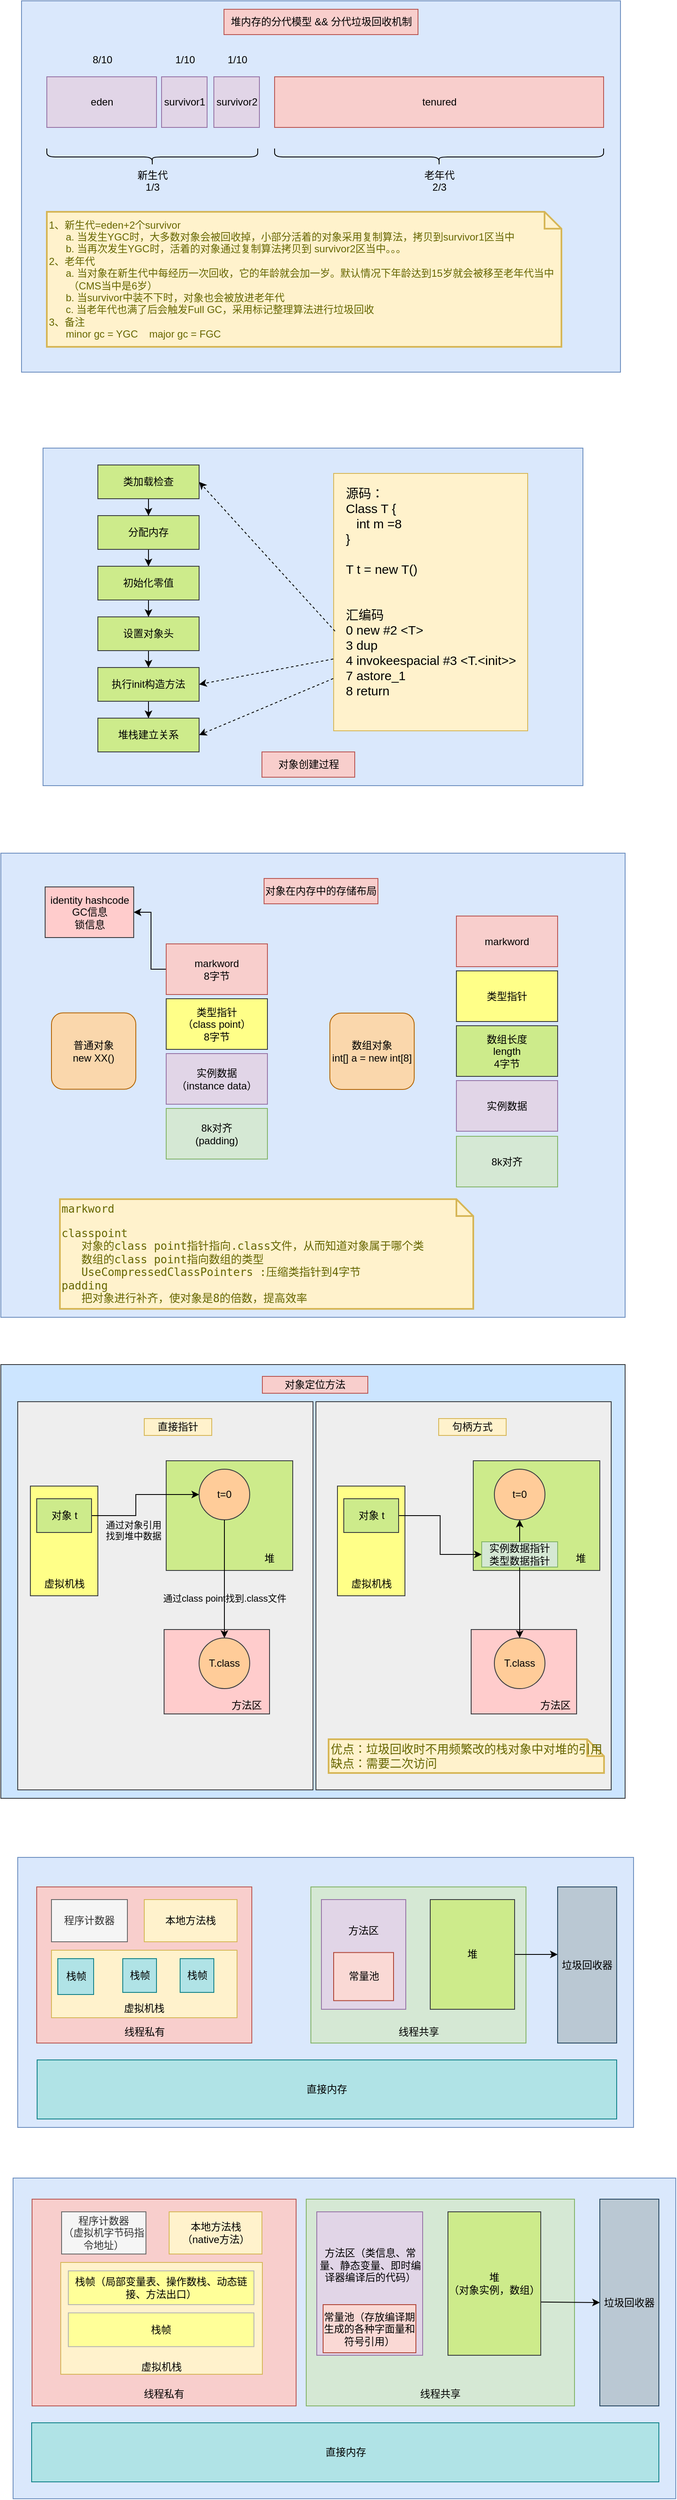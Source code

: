 <mxfile version="13.0.3" type="device" pages="2"><diagram id="29uRCncHKs0qMGqp2lYP" name="第 1 页"><mxGraphModel dx="868" dy="510" grid="1" gridSize="10" guides="1" tooltips="1" connect="1" arrows="1" fold="1" page="1" pageScale="1" pageWidth="1100" pageHeight="850" math="0" shadow="0"><root><mxCell id="0"/><mxCell id="1" parent="0"/><mxCell id="b_SqrI1mN3HMJMfgUPuw-7" value="" style="rounded=0;whiteSpace=wrap;html=1;fillColor=#dae8fc;strokeColor=#6c8ebf;" vertex="1" parent="1"><mxGeometry x="70" y="2330" width="730" height="320" as="geometry"/></mxCell><mxCell id="b_SqrI1mN3HMJMfgUPuw-10" value="&lt;br&gt;&lt;br&gt;&lt;br&gt;&lt;br&gt;&lt;br&gt;&lt;br&gt;&lt;br&gt;&lt;br&gt;&lt;br&gt;&lt;br&gt;&lt;br&gt;线程私有" style="rounded=0;whiteSpace=wrap;html=1;align=center;fillColor=#f8cecc;strokeColor=#b85450;" vertex="1" parent="1"><mxGeometry x="92.5" y="2365" width="255" height="185" as="geometry"/></mxCell><mxCell id="zV3G8RtHckaqxx18IG8k-66" value="" style="rounded=0;whiteSpace=wrap;html=1;fillColor=#cce5ff;strokeColor=#36393d;" parent="1" vertex="1"><mxGeometry x="50" y="1746" width="740" height="514" as="geometry"/></mxCell><mxCell id="zV3G8RtHckaqxx18IG8k-104" value="" style="rounded=0;whiteSpace=wrap;html=1;labelBackgroundColor=none;fillColor=#eeeeee;strokeColor=#36393d;" parent="1" vertex="1"><mxGeometry x="423.5" y="1790" width="350" height="460" as="geometry"/></mxCell><mxCell id="zV3G8RtHckaqxx18IG8k-103" value="" style="rounded=0;whiteSpace=wrap;html=1;labelBackgroundColor=none;fillColor=#eeeeee;strokeColor=#36393d;" parent="1" vertex="1"><mxGeometry x="70" y="1790" width="350" height="460" as="geometry"/></mxCell><mxCell id="zV3G8RtHckaqxx18IG8k-23" value="" style="rounded=0;whiteSpace=wrap;html=1;fillColor=#dae8fc;strokeColor=#6c8ebf;" parent="1" vertex="1"><mxGeometry x="74.5" y="130" width="710" height="440" as="geometry"/></mxCell><mxCell id="zV3G8RtHckaqxx18IG8k-2" value="eden" style="rounded=0;whiteSpace=wrap;html=1;fillColor=#e1d5e7;strokeColor=#9673a6;" parent="1" vertex="1"><mxGeometry x="104.5" y="220" width="130" height="60" as="geometry"/></mxCell><mxCell id="zV3G8RtHckaqxx18IG8k-3" value="survivor1" style="rounded=0;whiteSpace=wrap;html=1;fillColor=#e1d5e7;strokeColor=#9673a6;imageWidth=24;" parent="1" vertex="1"><mxGeometry x="240.5" y="220" width="54" height="60" as="geometry"/></mxCell><mxCell id="zV3G8RtHckaqxx18IG8k-5" value="survivor2" style="rounded=0;whiteSpace=wrap;html=1;fillColor=#e1d5e7;strokeColor=#9673a6;" parent="1" vertex="1"><mxGeometry x="302.5" y="220" width="54" height="60" as="geometry"/></mxCell><mxCell id="zV3G8RtHckaqxx18IG8k-7" value="tenured" style="rounded=0;whiteSpace=wrap;html=1;fillColor=#f8cecc;strokeColor=#b85450;" parent="1" vertex="1"><mxGeometry x="374.5" y="220" width="390" height="60" as="geometry"/></mxCell><mxCell id="zV3G8RtHckaqxx18IG8k-8" value="&lt;br&gt;&lt;br&gt;&lt;br&gt;&lt;br&gt;新生代&lt;br&gt;1/3" style="shape=curlyBracket;whiteSpace=wrap;html=1;rounded=1;direction=north;" parent="1" vertex="1"><mxGeometry x="104.5" y="305" width="250" height="20" as="geometry"/></mxCell><mxCell id="zV3G8RtHckaqxx18IG8k-9" value="&lt;br&gt;&lt;br&gt;&lt;br&gt;&lt;br&gt;老年代&lt;br&gt;2/3" style="shape=curlyBracket;whiteSpace=wrap;html=1;rounded=1;direction=north;" parent="1" vertex="1"><mxGeometry x="374.5" y="305" width="390" height="20" as="geometry"/></mxCell><mxCell id="zV3G8RtHckaqxx18IG8k-10" value="8/10" style="text;html=1;resizable=0;autosize=1;align=center;verticalAlign=middle;points=[];fillColor=none;strokeColor=none;rounded=0;" parent="1" vertex="1"><mxGeometry x="149.5" y="190" width="40" height="20" as="geometry"/></mxCell><mxCell id="zV3G8RtHckaqxx18IG8k-11" value="1/10" style="text;html=1;resizable=0;autosize=1;align=center;verticalAlign=middle;points=[];fillColor=none;strokeColor=none;rounded=0;" parent="1" vertex="1"><mxGeometry x="309.5" y="190" width="40" height="20" as="geometry"/></mxCell><mxCell id="zV3G8RtHckaqxx18IG8k-12" value="1/10" style="text;html=1;resizable=0;autosize=1;align=center;verticalAlign=middle;points=[];fillColor=none;strokeColor=none;rounded=0;" parent="1" vertex="1"><mxGeometry x="247.5" y="190" width="40" height="20" as="geometry"/></mxCell><mxCell id="zV3G8RtHckaqxx18IG8k-21" value="&lt;div style=&quot;text-align: left&quot;&gt;&lt;br&gt;&lt;/div&gt;" style="text;html=1;resizable=0;autosize=1;align=center;verticalAlign=middle;points=[];fillColor=none;strokeColor=none;rounded=0;" parent="1" vertex="1"><mxGeometry x="399.5" y="410" width="20" height="20" as="geometry"/></mxCell><mxCell id="zV3G8RtHckaqxx18IG8k-24" value="&lt;div style=&quot;font-size: 12px&quot;&gt;1、新生代=eden+2个survivor&lt;/div&gt;&lt;div style=&quot;font-size: 12px&quot;&gt;&amp;nbsp; &amp;nbsp; &amp;nbsp; a. 当发生YGC时，大多数对象会被回收掉，小部分活着的对象采用复制算法，拷贝到survivor1区当中&lt;/div&gt;&lt;div style=&quot;font-size: 12px&quot;&gt;&amp;nbsp; &amp;nbsp; &amp;nbsp; b. 当再次发生YGC时，活着的对象通过复制算法拷贝到 survivor2区当中。。。&lt;/div&gt;&lt;div style=&quot;font-size: 12px&quot;&gt;2、老年代&lt;/div&gt;&lt;div style=&quot;font-size: 12px&quot;&gt;&amp;nbsp; &amp;nbsp; &amp;nbsp; a. 当对象在新生代中每经历一次回收，它的年龄就会加一岁。默认情况下年龄达到15岁就会被移至老年代当中&amp;nbsp; &amp;nbsp; &amp;nbsp; &amp;nbsp; &amp;nbsp;（CMS当中是6岁）&lt;/div&gt;&lt;div style=&quot;font-size: 12px&quot;&gt;&amp;nbsp; &amp;nbsp; &amp;nbsp; b. 当survivor中装不下时，对象也会被放进老年代&lt;/div&gt;&lt;div style=&quot;font-size: 12px&quot;&gt;&amp;nbsp; &amp;nbsp; &amp;nbsp; c. 当老年代也满了后会触发Full GC，采用标记整理算法进行垃圾回收&lt;/div&gt;&lt;div style=&quot;font-size: 12px&quot;&gt;3、备注&lt;/div&gt;&lt;div style=&quot;font-size: 12px&quot;&gt;&amp;nbsp; &amp;nbsp; &amp;nbsp; minor gc = YGC&amp;nbsp; &amp;nbsp; major gc = FGC&lt;/div&gt;" style="shape=note;strokeWidth=2;fontSize=14;size=20;whiteSpace=wrap;html=1;fillColor=#fff2cc;strokeColor=#d6b656;fontColor=#666600;align=left;" parent="1" vertex="1"><mxGeometry x="104.5" y="380" width="610" height="160" as="geometry"/></mxCell><mxCell id="zV3G8RtHckaqxx18IG8k-27" value="堆内存的分代模型 &amp;amp;&amp;amp; 分代垃圾回收机制" style="text;html=1;strokeColor=#b85450;fillColor=#f8cecc;align=center;verticalAlign=middle;whiteSpace=wrap;overflow=hidden;" parent="1" vertex="1"><mxGeometry x="314.5" y="140" width="230" height="30" as="geometry"/></mxCell><mxCell id="zV3G8RtHckaqxx18IG8k-28" value="" style="rounded=0;whiteSpace=wrap;html=1;fillColor=#dae8fc;strokeColor=#6c8ebf;" parent="1" vertex="1"><mxGeometry x="100" y="660" width="640" height="400" as="geometry"/></mxCell><mxCell id="zV3G8RtHckaqxx18IG8k-30" value="对象创建过程" style="text;html=1;strokeColor=#b85450;fillColor=#f8cecc;align=center;verticalAlign=middle;whiteSpace=wrap;overflow=hidden;" parent="1" vertex="1"><mxGeometry x="359.5" y="1020" width="110" height="30" as="geometry"/></mxCell><mxCell id="zV3G8RtHckaqxx18IG8k-34" value="" style="edgeStyle=orthogonalEdgeStyle;rounded=0;orthogonalLoop=1;jettySize=auto;html=1;" parent="1" source="zV3G8RtHckaqxx18IG8k-31" target="zV3G8RtHckaqxx18IG8k-33" edge="1"><mxGeometry relative="1" as="geometry"/></mxCell><mxCell id="zV3G8RtHckaqxx18IG8k-31" value="分配内存" style="rounded=0;whiteSpace=wrap;html=1;align=center;fillColor=#cdeb8b;strokeColor=#36393d;" parent="1" vertex="1"><mxGeometry x="165" y="740" width="120" height="40" as="geometry"/></mxCell><mxCell id="zV3G8RtHckaqxx18IG8k-36" value="" style="edgeStyle=orthogonalEdgeStyle;rounded=0;orthogonalLoop=1;jettySize=auto;html=1;" parent="1" source="zV3G8RtHckaqxx18IG8k-33" target="zV3G8RtHckaqxx18IG8k-35" edge="1"><mxGeometry relative="1" as="geometry"/></mxCell><mxCell id="zV3G8RtHckaqxx18IG8k-33" value="初始化零值" style="rounded=0;whiteSpace=wrap;html=1;fillColor=#cdeb8b;strokeColor=#36393d;" parent="1" vertex="1"><mxGeometry x="165" y="800" width="120" height="40" as="geometry"/></mxCell><mxCell id="b_SqrI1mN3HMJMfgUPuw-48" value="" style="edgeStyle=orthogonalEdgeStyle;rounded=0;orthogonalLoop=1;jettySize=auto;html=1;" edge="1" parent="1" source="zV3G8RtHckaqxx18IG8k-35" target="b_SqrI1mN3HMJMfgUPuw-47"><mxGeometry relative="1" as="geometry"/></mxCell><mxCell id="zV3G8RtHckaqxx18IG8k-35" value="设置对象头" style="rounded=0;whiteSpace=wrap;html=1;fillColor=#cdeb8b;strokeColor=#36393d;" parent="1" vertex="1"><mxGeometry x="165" y="860" width="120" height="40" as="geometry"/></mxCell><mxCell id="b_SqrI1mN3HMJMfgUPuw-55" value="" style="edgeStyle=orthogonalEdgeStyle;rounded=0;orthogonalLoop=1;jettySize=auto;html=1;" edge="1" parent="1" source="b_SqrI1mN3HMJMfgUPuw-47" target="b_SqrI1mN3HMJMfgUPuw-54"><mxGeometry relative="1" as="geometry"/></mxCell><mxCell id="b_SqrI1mN3HMJMfgUPuw-47" value="执行init构造方法" style="rounded=0;whiteSpace=wrap;html=1;fillColor=#cdeb8b;strokeColor=#36393d;" vertex="1" parent="1"><mxGeometry x="165" y="920" width="120" height="40" as="geometry"/></mxCell><mxCell id="b_SqrI1mN3HMJMfgUPuw-54" value="堆栈建立关系" style="rounded=0;whiteSpace=wrap;html=1;fillColor=#cdeb8b;strokeColor=#36393d;" vertex="1" parent="1"><mxGeometry x="165" y="980" width="120" height="40" as="geometry"/></mxCell><mxCell id="zV3G8RtHckaqxx18IG8k-37" value="" style="rounded=0;whiteSpace=wrap;html=1;fillColor=#fff2cc;strokeColor=#d6b656;" parent="1" vertex="1"><mxGeometry x="444.5" y="690" width="230" height="305" as="geometry"/></mxCell><mxCell id="zV3G8RtHckaqxx18IG8k-38" value="&lt;font style=&quot;font-size: 15px&quot;&gt;源码：&lt;br&gt;Class T {&lt;br&gt;&amp;nbsp; &amp;nbsp;int m =8&lt;br&gt;}&lt;br&gt;&lt;br&gt;T t = new T()&lt;br&gt;&lt;br&gt;&lt;br&gt;汇编码&lt;br&gt;0 new #2 &amp;lt;T&amp;gt;&lt;br&gt;3 dup&lt;br&gt;4 invokeespacial #3 &amp;lt;T.&amp;lt;init&amp;gt;&amp;gt;&lt;br&gt;7 astore_1&lt;br&gt;8 return&lt;/font&gt;" style="text;html=1;resizable=0;autosize=1;align=left;verticalAlign=middle;points=[];fillColor=none;strokeColor=none;rounded=0;" parent="1" vertex="1"><mxGeometry x="456.5" y="720" width="220" height="220" as="geometry"/></mxCell><mxCell id="zV3G8RtHckaqxx18IG8k-41" value="" style="endArrow=classic;html=1;entryX=1;entryY=0.5;entryDx=0;entryDy=0;dashed=1;exitX=0.007;exitY=0.613;exitDx=0;exitDy=0;exitPerimeter=0;" parent="1" target="b_SqrI1mN3HMJMfgUPuw-45" edge="1" source="zV3G8RtHckaqxx18IG8k-37"><mxGeometry width="50" height="50" relative="1" as="geometry"><mxPoint x="429" y="880" as="sourcePoint"/><mxPoint x="375" y="795" as="targetPoint"/></mxGeometry></mxCell><mxCell id="zV3G8RtHckaqxx18IG8k-42" value="" style="endArrow=classic;html=1;dashed=1;entryX=1;entryY=0.5;entryDx=0;entryDy=0;exitX=-0.002;exitY=0.721;exitDx=0;exitDy=0;exitPerimeter=0;" parent="1" source="zV3G8RtHckaqxx18IG8k-37" target="b_SqrI1mN3HMJMfgUPuw-47" edge="1"><mxGeometry width="50" height="50" relative="1" as="geometry"><mxPoint x="340" y="950" as="sourcePoint"/><mxPoint x="390" y="900" as="targetPoint"/></mxGeometry></mxCell><mxCell id="zV3G8RtHckaqxx18IG8k-44" value="" style="rounded=0;whiteSpace=wrap;html=1;fillColor=#dae8fc;strokeColor=#6c8ebf;" parent="1" vertex="1"><mxGeometry x="50" y="1140" width="740" height="550" as="geometry"/></mxCell><mxCell id="zV3G8RtHckaqxx18IG8k-45" value="对象在内存中的存储布局" style="text;html=1;strokeColor=#b85450;fillColor=#f8cecc;align=center;verticalAlign=middle;whiteSpace=wrap;overflow=hidden;" parent="1" vertex="1"><mxGeometry x="362" y="1170" width="135" height="30" as="geometry"/></mxCell><mxCell id="zV3G8RtHckaqxx18IG8k-65" style="edgeStyle=orthogonalEdgeStyle;rounded=0;orthogonalLoop=1;jettySize=auto;html=1;entryX=1;entryY=0.5;entryDx=0;entryDy=0;" parent="1" source="zV3G8RtHckaqxx18IG8k-46" target="zV3G8RtHckaqxx18IG8k-64" edge="1"><mxGeometry relative="1" as="geometry"><Array as="points"><mxPoint x="228" y="1278"/><mxPoint x="228" y="1210"/></Array></mxGeometry></mxCell><mxCell id="zV3G8RtHckaqxx18IG8k-46" value="markword&lt;br&gt;8字节" style="rounded=0;whiteSpace=wrap;html=1;fillColor=#f8cecc;strokeColor=#b85450;" parent="1" vertex="1"><mxGeometry x="246" y="1247.5" width="120" height="60" as="geometry"/></mxCell><mxCell id="zV3G8RtHckaqxx18IG8k-47" value="类型指针&lt;br&gt;（class point）&lt;br&gt;8字节" style="rounded=0;whiteSpace=wrap;html=1;fillColor=#ffff88;strokeColor=#36393d;" parent="1" vertex="1"><mxGeometry x="246" y="1312.5" width="120" height="60" as="geometry"/></mxCell><mxCell id="zV3G8RtHckaqxx18IG8k-48" value="实例数据&lt;br&gt;（instance data）" style="rounded=0;whiteSpace=wrap;html=1;fillColor=#e1d5e7;strokeColor=#9673a6;" parent="1" vertex="1"><mxGeometry x="246" y="1377.5" width="120" height="60" as="geometry"/></mxCell><mxCell id="zV3G8RtHckaqxx18IG8k-49" value="8k对齐&lt;br&gt;(padding)" style="rounded=0;whiteSpace=wrap;html=1;fillColor=#d5e8d4;strokeColor=#82b366;" parent="1" vertex="1"><mxGeometry x="246" y="1442.5" width="120" height="60" as="geometry"/></mxCell><mxCell id="zV3G8RtHckaqxx18IG8k-50" value="&lt;span&gt;markword&lt;/span&gt;" style="rounded=0;whiteSpace=wrap;html=1;fillColor=#f8cecc;strokeColor=#b85450;" parent="1" vertex="1"><mxGeometry x="590" y="1214.5" width="120" height="60" as="geometry"/></mxCell><mxCell id="zV3G8RtHckaqxx18IG8k-51" value="&lt;span&gt;类型指针&lt;/span&gt;" style="rounded=0;whiteSpace=wrap;html=1;fillColor=#ffff88;strokeColor=#36393d;" parent="1" vertex="1"><mxGeometry x="590" y="1279.5" width="120" height="60" as="geometry"/></mxCell><mxCell id="zV3G8RtHckaqxx18IG8k-52" value="数组长度&lt;br&gt;length&lt;br&gt;4字节" style="rounded=0;whiteSpace=wrap;html=1;fillColor=#cdeb8b;strokeColor=#36393d;" parent="1" vertex="1"><mxGeometry x="590" y="1344.5" width="120" height="60" as="geometry"/></mxCell><mxCell id="zV3G8RtHckaqxx18IG8k-53" value="&lt;span&gt;实例数据&lt;/span&gt;" style="rounded=0;whiteSpace=wrap;html=1;fillColor=#e1d5e7;strokeColor=#9673a6;" parent="1" vertex="1"><mxGeometry x="590" y="1409.5" width="120" height="60" as="geometry"/></mxCell><mxCell id="zV3G8RtHckaqxx18IG8k-54" value="&lt;span&gt;8k对齐&lt;/span&gt;" style="rounded=0;whiteSpace=wrap;html=1;fillColor=#d5e8d4;strokeColor=#82b366;" parent="1" vertex="1"><mxGeometry x="590" y="1475.5" width="120" height="60" as="geometry"/></mxCell><mxCell id="zV3G8RtHckaqxx18IG8k-56" value="数组对象&lt;br&gt;int[] a = new int[8]" style="rounded=1;whiteSpace=wrap;html=1;fillColor=#fad7ac;strokeColor=#b46504;" parent="1" vertex="1"><mxGeometry x="440" y="1329.5" width="100" height="90.5" as="geometry"/></mxCell><mxCell id="zV3G8RtHckaqxx18IG8k-57" value="普通对象&lt;br&gt;new XX()" style="rounded=1;whiteSpace=wrap;html=1;fillColor=#fad7ac;strokeColor=#b46504;" parent="1" vertex="1"><mxGeometry x="110" y="1329.25" width="100" height="90.5" as="geometry"/></mxCell><mxCell id="zV3G8RtHckaqxx18IG8k-63" value="&lt;pre style=&quot;font-size: 13px&quot;&gt;&lt;font style=&quot;font-size: 13px&quot;&gt;markword&lt;/font&gt;&lt;/pre&gt;&lt;pre style=&quot;font-size: 13px&quot;&gt;&lt;font style=&quot;font-size: 13px&quot;&gt;classpoint&lt;br&gt;&lt;/font&gt;&lt;span&gt;&amp;nbsp; &amp;nbsp;对象的&lt;/span&gt;&lt;span style=&quot;text-align: center&quot;&gt;class point指针指向.class文件，从而知道对象属于哪个类&lt;br&gt;&lt;/span&gt;&lt;font style=&quot;font-size: 13px&quot;&gt;&lt;font style=&quot;font-size: 13px&quot;&gt;&lt;span style=&quot;text-align: center&quot;&gt;&amp;nbsp; &amp;nbsp;数组的class point指向数组的类型&lt;br&gt;&lt;/span&gt;&lt;/font&gt;&lt;/font&gt;&lt;font style=&quot;font-size: 13px&quot;&gt;&lt;font style=&quot;font-size: 13px&quot;&gt;&amp;nbsp; &amp;nbsp;UseCompressedClassPointers :压缩类指针到4字节&lt;br&gt;&lt;/font&gt;&lt;/font&gt;&lt;font style=&quot;font-size: 13px&quot;&gt;&lt;font style=&quot;font-size: 13px&quot;&gt;padding&lt;br&gt;&lt;/font&gt;&lt;/font&gt;&lt;font style=&quot;font-size: 13px&quot;&gt;&lt;font style=&quot;font-size: 13px&quot;&gt;&amp;nbsp; &amp;nbsp;把对象进行补齐，使对象是8的倍数，提高效率&lt;/font&gt;&lt;/font&gt;&lt;/pre&gt;&lt;p&gt;&lt;/p&gt;" style="shape=note;strokeWidth=2;fontSize=14;size=20;whiteSpace=wrap;html=1;fillColor=#fff2cc;strokeColor=#d6b656;fontColor=#666600;align=left;" parent="1" vertex="1"><mxGeometry x="120" y="1550" width="490" height="130" as="geometry"/></mxCell><mxCell id="zV3G8RtHckaqxx18IG8k-64" value="identity hashcode&lt;br&gt;GC信息&lt;br&gt;锁信息" style="rounded=0;whiteSpace=wrap;html=1;fillColor=#ffcccc;strokeColor=#36393d;align=center;" parent="1" vertex="1"><mxGeometry x="102.5" y="1180" width="105" height="60" as="geometry"/></mxCell><mxCell id="zV3G8RtHckaqxx18IG8k-69" value="" style="rounded=0;whiteSpace=wrap;html=1;fillColor=#ffff88;strokeColor=#36393d;" parent="1" vertex="1"><mxGeometry x="85" y="1890" width="80" height="130" as="geometry"/></mxCell><mxCell id="zV3G8RtHckaqxx18IG8k-70" value="" style="rounded=0;whiteSpace=wrap;html=1;fillColor=#cdeb8b;strokeColor=#36393d;" parent="1" vertex="1"><mxGeometry x="246" y="1860" width="150" height="130" as="geometry"/></mxCell><mxCell id="zV3G8RtHckaqxx18IG8k-71" value="" style="rounded=0;whiteSpace=wrap;html=1;fillColor=#ffcccc;strokeColor=#36393d;" parent="1" vertex="1"><mxGeometry x="243.5" y="2060" width="125" height="100" as="geometry"/></mxCell><mxCell id="zV3G8RtHckaqxx18IG8k-78" style="edgeStyle=orthogonalEdgeStyle;rounded=0;orthogonalLoop=1;jettySize=auto;html=1;" parent="1" source="zV3G8RtHckaqxx18IG8k-72" target="zV3G8RtHckaqxx18IG8k-73" edge="1"><mxGeometry relative="1" as="geometry"><Array as="points"><mxPoint x="210" y="1925"/><mxPoint x="210" y="1900"/></Array></mxGeometry></mxCell><mxCell id="zV3G8RtHckaqxx18IG8k-81" value="通过对象引用&lt;br&gt;找到堆中数据" style="edgeLabel;html=1;align=center;verticalAlign=top;resizable=0;points=[];labelBackgroundColor=none;labelPosition=center;verticalLabelPosition=bottom;" parent="zV3G8RtHckaqxx18IG8k-78" vertex="1" connectable="0"><mxGeometry x="-0.351" y="2" relative="1" as="geometry"><mxPoint as="offset"/></mxGeometry></mxCell><mxCell id="zV3G8RtHckaqxx18IG8k-72" value="对象 t" style="rounded=0;whiteSpace=wrap;html=1;fillColor=#cdeb8b;strokeColor=#36393d;" parent="1" vertex="1"><mxGeometry x="92.5" y="1905" width="65" height="40" as="geometry"/></mxCell><mxCell id="zV3G8RtHckaqxx18IG8k-73" value="t=0" style="ellipse;whiteSpace=wrap;html=1;aspect=fixed;fillColor=#ffcc99;strokeColor=#36393d;" parent="1" vertex="1"><mxGeometry x="285" y="1870" width="60" height="60" as="geometry"/></mxCell><mxCell id="zV3G8RtHckaqxx18IG8k-74" value="T.class" style="ellipse;whiteSpace=wrap;html=1;aspect=fixed;fillColor=#ffcc99;strokeColor=#36393d;" parent="1" vertex="1"><mxGeometry x="285" y="2070" width="60" height="60" as="geometry"/></mxCell><mxCell id="zV3G8RtHckaqxx18IG8k-75" value="虚拟机栈" style="text;html=1;strokeColor=none;fillColor=none;align=center;verticalAlign=middle;whiteSpace=wrap;rounded=0;" parent="1" vertex="1"><mxGeometry x="97.5" y="1996" width="55" height="20" as="geometry"/></mxCell><mxCell id="zV3G8RtHckaqxx18IG8k-76" value="堆" style="text;html=1;strokeColor=none;fillColor=none;align=center;verticalAlign=middle;whiteSpace=wrap;rounded=0;" parent="1" vertex="1"><mxGeometry x="341" y="1966" width="55" height="20" as="geometry"/></mxCell><mxCell id="zV3G8RtHckaqxx18IG8k-77" value="方法区" style="text;html=1;strokeColor=none;fillColor=none;align=center;verticalAlign=middle;whiteSpace=wrap;rounded=0;" parent="1" vertex="1"><mxGeometry x="313.5" y="2140" width="55" height="20" as="geometry"/></mxCell><mxCell id="zV3G8RtHckaqxx18IG8k-79" value="" style="endArrow=classic;html=1;entryX=0.5;entryY=0;entryDx=0;entryDy=0;exitX=0.5;exitY=1;exitDx=0;exitDy=0;" parent="1" source="zV3G8RtHckaqxx18IG8k-73" target="zV3G8RtHckaqxx18IG8k-74" edge="1"><mxGeometry width="50" height="50" relative="1" as="geometry"><mxPoint x="290" y="2050" as="sourcePoint"/><mxPoint x="340" y="2000" as="targetPoint"/></mxGeometry></mxCell><mxCell id="zV3G8RtHckaqxx18IG8k-80" value="通过class point找到.class文件" style="edgeLabel;html=1;align=center;verticalAlign=middle;resizable=0;points=[];labelBackgroundColor=none;" parent="zV3G8RtHckaqxx18IG8k-79" vertex="1" connectable="0"><mxGeometry x="0.329" relative="1" as="geometry"><mxPoint as="offset"/></mxGeometry></mxCell><mxCell id="zV3G8RtHckaqxx18IG8k-82" value="" style="rounded=0;whiteSpace=wrap;html=1;fillColor=#ffff88;strokeColor=#36393d;" parent="1" vertex="1"><mxGeometry x="449" y="1890" width="80" height="130" as="geometry"/></mxCell><mxCell id="zV3G8RtHckaqxx18IG8k-83" value="" style="rounded=0;whiteSpace=wrap;html=1;fillColor=#cdeb8b;strokeColor=#36393d;" parent="1" vertex="1"><mxGeometry x="610" y="1860" width="150" height="130" as="geometry"/></mxCell><mxCell id="zV3G8RtHckaqxx18IG8k-84" value="" style="rounded=0;whiteSpace=wrap;html=1;fillColor=#ffcccc;strokeColor=#36393d;" parent="1" vertex="1"><mxGeometry x="607.5" y="2060" width="125" height="100" as="geometry"/></mxCell><mxCell id="zV3G8RtHckaqxx18IG8k-96" style="edgeStyle=orthogonalEdgeStyle;rounded=0;orthogonalLoop=1;jettySize=auto;html=1;entryX=0;entryY=0.5;entryDx=0;entryDy=0;" parent="1" source="zV3G8RtHckaqxx18IG8k-87" target="zV3G8RtHckaqxx18IG8k-95" edge="1"><mxGeometry relative="1" as="geometry"/></mxCell><mxCell id="zV3G8RtHckaqxx18IG8k-87" value="对象 t" style="rounded=0;whiteSpace=wrap;html=1;fillColor=#cdeb8b;strokeColor=#36393d;" parent="1" vertex="1"><mxGeometry x="456.5" y="1905" width="65" height="40" as="geometry"/></mxCell><mxCell id="zV3G8RtHckaqxx18IG8k-88" value="t=0" style="ellipse;whiteSpace=wrap;html=1;aspect=fixed;fillColor=#ffcc99;strokeColor=#36393d;" parent="1" vertex="1"><mxGeometry x="635" y="1870" width="60" height="60" as="geometry"/></mxCell><mxCell id="zV3G8RtHckaqxx18IG8k-89" value="T.class" style="ellipse;whiteSpace=wrap;html=1;aspect=fixed;fillColor=#ffcc99;strokeColor=#36393d;" parent="1" vertex="1"><mxGeometry x="635" y="2070" width="60" height="60" as="geometry"/></mxCell><mxCell id="zV3G8RtHckaqxx18IG8k-90" value="虚拟机栈" style="text;html=1;strokeColor=none;fillColor=none;align=center;verticalAlign=middle;whiteSpace=wrap;rounded=0;" parent="1" vertex="1"><mxGeometry x="461.5" y="1996" width="55" height="20" as="geometry"/></mxCell><mxCell id="zV3G8RtHckaqxx18IG8k-91" value="堆" style="text;html=1;strokeColor=none;fillColor=none;align=center;verticalAlign=middle;whiteSpace=wrap;rounded=0;" parent="1" vertex="1"><mxGeometry x="710" y="1966" width="55" height="20" as="geometry"/></mxCell><mxCell id="zV3G8RtHckaqxx18IG8k-92" value="方法区" style="text;html=1;strokeColor=none;fillColor=none;align=center;verticalAlign=middle;whiteSpace=wrap;rounded=0;" parent="1" vertex="1"><mxGeometry x="680" y="2140" width="55" height="20" as="geometry"/></mxCell><mxCell id="zV3G8RtHckaqxx18IG8k-97" style="edgeStyle=orthogonalEdgeStyle;rounded=0;orthogonalLoop=1;jettySize=auto;html=1;" parent="1" source="zV3G8RtHckaqxx18IG8k-95" target="zV3G8RtHckaqxx18IG8k-89" edge="1"><mxGeometry relative="1" as="geometry"/></mxCell><mxCell id="zV3G8RtHckaqxx18IG8k-95" value="实例数据指针&lt;br&gt;类型数据指针" style="rounded=0;whiteSpace=wrap;html=1;labelBackgroundColor=none;fillColor=#d5e8d4;strokeColor=#82b366;" parent="1" vertex="1"><mxGeometry x="620" y="1956" width="90" height="30" as="geometry"/></mxCell><mxCell id="zV3G8RtHckaqxx18IG8k-98" value="" style="endArrow=classic;html=1;entryX=0.5;entryY=1;entryDx=0;entryDy=0;exitX=0.5;exitY=0;exitDx=0;exitDy=0;rounded=0;" parent="1" source="zV3G8RtHckaqxx18IG8k-95" target="zV3G8RtHckaqxx18IG8k-88" edge="1"><mxGeometry width="50" height="50" relative="1" as="geometry"><mxPoint x="520" y="2090" as="sourcePoint"/><mxPoint x="570" y="2040" as="targetPoint"/><Array as="points"/></mxGeometry></mxCell><mxCell id="zV3G8RtHckaqxx18IG8k-99" value="对象定位方法" style="text;html=1;strokeColor=#b85450;fillColor=#f8cecc;align=center;verticalAlign=middle;whiteSpace=wrap;overflow=hidden;labelBackgroundColor=none;" parent="1" vertex="1"><mxGeometry x="360" y="1760" width="125" height="20" as="geometry"/></mxCell><mxCell id="zV3G8RtHckaqxx18IG8k-100" value="直接指针" style="text;html=1;strokeColor=#d6b656;fillColor=#fff2cc;align=center;verticalAlign=middle;whiteSpace=wrap;overflow=hidden;labelBackgroundColor=none;" parent="1" vertex="1"><mxGeometry x="220" y="1810" width="80" height="20" as="geometry"/></mxCell><mxCell id="zV3G8RtHckaqxx18IG8k-101" value="句柄方式" style="text;html=1;strokeColor=#d6b656;fillColor=#fff2cc;align=center;verticalAlign=middle;whiteSpace=wrap;overflow=hidden;labelBackgroundColor=none;" parent="1" vertex="1"><mxGeometry x="569" y="1810" width="80" height="20" as="geometry"/></mxCell><mxCell id="zV3G8RtHckaqxx18IG8k-102" value="&lt;pre&gt;优点：垃圾回收时不用频繁改的栈对象中对堆的引用&lt;br&gt;缺点：需要二次访问&lt;/pre&gt;" style="shape=note;strokeWidth=2;fontSize=14;size=20;whiteSpace=wrap;html=1;fillColor=#fff2cc;strokeColor=#d6b656;fontColor=#666600;labelBackgroundColor=none;align=left;" parent="1" vertex="1"><mxGeometry x="438.5" y="2190" width="326.5" height="40" as="geometry"/></mxCell><mxCell id="b_SqrI1mN3HMJMfgUPuw-8" value="程序计数器" style="text;whiteSpace=wrap;html=1;fillColor=#f5f5f5;strokeColor=#666666;align=center;verticalAlign=middle;fontColor=#333333;" vertex="1" parent="1"><mxGeometry x="110" y="2380" width="90" height="50" as="geometry"/></mxCell><mxCell id="b_SqrI1mN3HMJMfgUPuw-9" value="本地方法栈" style="text;whiteSpace=wrap;html=1;fillColor=#fff2cc;strokeColor=#d6b656;align=center;verticalAlign=middle;" vertex="1" parent="1"><mxGeometry x="220" y="2380" width="110" height="50" as="geometry"/></mxCell><mxCell id="b_SqrI1mN3HMJMfgUPuw-11" value="&lt;br&gt;&lt;br&gt;&lt;br&gt;&lt;br&gt;虚拟机栈" style="rounded=0;whiteSpace=wrap;html=1;align=center;fillColor=#fff2cc;strokeColor=#d6b656;" vertex="1" parent="1"><mxGeometry x="110" y="2440" width="220" height="80" as="geometry"/></mxCell><mxCell id="b_SqrI1mN3HMJMfgUPuw-12" value="&lt;br&gt;&lt;br&gt;&lt;br&gt;&lt;br&gt;&lt;br&gt;&lt;br&gt;&lt;br&gt;&lt;br&gt;&lt;br&gt;&lt;br&gt;&lt;br&gt;线程共享" style="rounded=0;whiteSpace=wrap;html=1;align=center;fillColor=#d5e8d4;strokeColor=#82b366;" vertex="1" parent="1"><mxGeometry x="417.5" y="2365" width="255" height="185" as="geometry"/></mxCell><mxCell id="b_SqrI1mN3HMJMfgUPuw-13" value="方法区&lt;br&gt;&lt;br&gt;&lt;br&gt;&lt;br&gt;&lt;br&gt;" style="rounded=0;whiteSpace=wrap;html=1;align=center;fillColor=#e1d5e7;strokeColor=#9673a6;" vertex="1" parent="1"><mxGeometry x="430" y="2380" width="100" height="130" as="geometry"/></mxCell><mxCell id="b_SqrI1mN3HMJMfgUPuw-24" value="" style="edgeStyle=orthogonalEdgeStyle;rounded=0;orthogonalLoop=1;jettySize=auto;html=1;" edge="1" parent="1" source="b_SqrI1mN3HMJMfgUPuw-15" target="b_SqrI1mN3HMJMfgUPuw-23"><mxGeometry relative="1" as="geometry"><Array as="points"><mxPoint x="700" y="2445"/><mxPoint x="700" y="2445"/></Array></mxGeometry></mxCell><mxCell id="b_SqrI1mN3HMJMfgUPuw-15" value="堆" style="rounded=0;whiteSpace=wrap;html=1;align=center;fillColor=#cdeb8b;strokeColor=#36393d;" vertex="1" parent="1"><mxGeometry x="559" y="2380" width="100" height="130" as="geometry"/></mxCell><mxCell id="b_SqrI1mN3HMJMfgUPuw-16" value="栈帧" style="whiteSpace=wrap;html=1;aspect=fixed;align=center;fillColor=#b0e3e6;strokeColor=#0e8088;" vertex="1" parent="1"><mxGeometry x="117.5" y="2450" width="42.5" height="42.5" as="geometry"/></mxCell><mxCell id="b_SqrI1mN3HMJMfgUPuw-17" value="&lt;span&gt;栈帧&lt;/span&gt;" style="whiteSpace=wrap;html=1;aspect=fixed;align=center;fillColor=#b0e3e6;strokeColor=#0e8088;" vertex="1" parent="1"><mxGeometry x="194.5" y="2450" width="40" height="40" as="geometry"/></mxCell><mxCell id="b_SqrI1mN3HMJMfgUPuw-19" value="&lt;span&gt;栈帧&lt;/span&gt;" style="whiteSpace=wrap;html=1;aspect=fixed;align=center;fillColor=#b0e3e6;strokeColor=#0e8088;" vertex="1" parent="1"><mxGeometry x="262.5" y="2450" width="40" height="40" as="geometry"/></mxCell><mxCell id="b_SqrI1mN3HMJMfgUPuw-21" value="常量池" style="rounded=0;whiteSpace=wrap;html=1;align=center;fillColor=#fad9d5;strokeColor=#ae4132;" vertex="1" parent="1"><mxGeometry x="444.5" y="2442.75" width="71" height="57" as="geometry"/></mxCell><mxCell id="b_SqrI1mN3HMJMfgUPuw-22" value="直接内存" style="rounded=0;whiteSpace=wrap;html=1;align=center;fillColor=#b0e3e6;strokeColor=#0e8088;" vertex="1" parent="1"><mxGeometry x="93" y="2570" width="687" height="70" as="geometry"/></mxCell><mxCell id="b_SqrI1mN3HMJMfgUPuw-23" value="垃圾回收器" style="rounded=0;whiteSpace=wrap;html=1;align=center;horizontal=1;fillColor=#bac8d3;strokeColor=#23445d;" vertex="1" parent="1"><mxGeometry x="710" y="2365" width="70" height="185" as="geometry"/></mxCell><mxCell id="b_SqrI1mN3HMJMfgUPuw-25" value="" style="rounded=0;whiteSpace=wrap;html=1;fillColor=#dae8fc;strokeColor=#6c8ebf;" vertex="1" parent="1"><mxGeometry x="64.5" y="2710" width="785.5" height="380" as="geometry"/></mxCell><mxCell id="b_SqrI1mN3HMJMfgUPuw-26" value="&lt;br&gt;&lt;br&gt;&lt;br&gt;&lt;br&gt;&lt;br&gt;&lt;br&gt;&lt;br&gt;&lt;br&gt;&lt;br&gt;&lt;br&gt;&lt;br&gt;&lt;br&gt;&lt;br&gt;&lt;br&gt;&lt;br&gt;线程私有" style="rounded=0;whiteSpace=wrap;html=1;align=center;fillColor=#f8cecc;strokeColor=#b85450;" vertex="1" parent="1"><mxGeometry x="87" y="2735" width="313" height="245" as="geometry"/></mxCell><mxCell id="b_SqrI1mN3HMJMfgUPuw-27" value="程序计数器&lt;br&gt;（虚拟机字节码指令地址）" style="text;whiteSpace=wrap;html=1;fillColor=#f5f5f5;strokeColor=#666666;align=center;verticalAlign=middle;fontColor=#333333;" vertex="1" parent="1"><mxGeometry x="122" y="2750" width="100" height="50" as="geometry"/></mxCell><mxCell id="b_SqrI1mN3HMJMfgUPuw-28" value="本地方法栈&lt;br&gt;（native方法）" style="text;whiteSpace=wrap;html=1;fillColor=#fff2cc;strokeColor=#d6b656;align=center;verticalAlign=middle;" vertex="1" parent="1"><mxGeometry x="249.5" y="2750" width="110" height="50" as="geometry"/></mxCell><mxCell id="b_SqrI1mN3HMJMfgUPuw-29" value="&lt;br&gt;&lt;br&gt;&lt;br&gt;&lt;br&gt;&lt;br&gt;&lt;br&gt;&lt;br&gt;&lt;br&gt;虚拟机栈" style="rounded=0;whiteSpace=wrap;html=1;align=center;fillColor=#fff2cc;strokeColor=#d6b656;" vertex="1" parent="1"><mxGeometry x="121" y="2810" width="239" height="132.5" as="geometry"/></mxCell><mxCell id="b_SqrI1mN3HMJMfgUPuw-30" value="&lt;br&gt;&lt;br&gt;&lt;br&gt;&lt;br&gt;&lt;br&gt;&lt;br&gt;&lt;br&gt;&lt;br&gt;&lt;br&gt;&lt;br&gt;&lt;br&gt;&lt;br&gt;&lt;br&gt;&lt;br&gt;&lt;br&gt;线程共享" style="rounded=0;whiteSpace=wrap;html=1;align=center;fillColor=#d5e8d4;strokeColor=#82b366;" vertex="1" parent="1"><mxGeometry x="412" y="2735" width="318" height="245" as="geometry"/></mxCell><mxCell id="b_SqrI1mN3HMJMfgUPuw-31" value="方法区（类信息、常量、静态变量、即时编译器编译后的代码）&lt;br&gt;&lt;br&gt;&lt;br&gt;&lt;br&gt;" style="rounded=0;whiteSpace=wrap;html=1;align=center;fillColor=#e1d5e7;strokeColor=#9673a6;" vertex="1" parent="1"><mxGeometry x="424.5" y="2750" width="125.5" height="170" as="geometry"/></mxCell><mxCell id="b_SqrI1mN3HMJMfgUPuw-32" value="" style="edgeStyle=orthogonalEdgeStyle;rounded=0;orthogonalLoop=1;jettySize=auto;html=1;entryX=0;entryY=0.5;entryDx=0;entryDy=0;exitX=1;exitY=0.629;exitDx=0;exitDy=0;exitPerimeter=0;" edge="1" parent="1" source="b_SqrI1mN3HMJMfgUPuw-33" target="b_SqrI1mN3HMJMfgUPuw-39"><mxGeometry relative="1" as="geometry"><Array as="points"><mxPoint x="690" y="2858"/></Array></mxGeometry></mxCell><mxCell id="b_SqrI1mN3HMJMfgUPuw-33" value="堆&lt;br&gt;（对象实例，数组）" style="rounded=0;whiteSpace=wrap;html=1;align=center;fillColor=#cdeb8b;strokeColor=#36393d;" vertex="1" parent="1"><mxGeometry x="580" y="2750" width="110" height="170" as="geometry"/></mxCell><mxCell id="b_SqrI1mN3HMJMfgUPuw-37" value="常量池（存放编译期生成的各种字面量和符号引用）" style="rounded=0;whiteSpace=wrap;html=1;align=center;fillColor=#fad9d5;strokeColor=#ae4132;" vertex="1" parent="1"><mxGeometry x="432" y="2860" width="110" height="57" as="geometry"/></mxCell><mxCell id="b_SqrI1mN3HMJMfgUPuw-38" value="直接内存" style="rounded=0;whiteSpace=wrap;html=1;align=center;fillColor=#b0e3e6;strokeColor=#0e8088;" vertex="1" parent="1"><mxGeometry x="86.5" y="3000" width="743.5" height="70" as="geometry"/></mxCell><mxCell id="b_SqrI1mN3HMJMfgUPuw-39" value="垃圾回收器" style="rounded=0;whiteSpace=wrap;html=1;align=center;horizontal=1;fillColor=#bac8d3;strokeColor=#23445d;" vertex="1" parent="1"><mxGeometry x="760" y="2735" width="70" height="245" as="geometry"/></mxCell><mxCell id="b_SqrI1mN3HMJMfgUPuw-41" value="栈帧（局部变量表、操作数栈、动态链接、方法出口）" style="rounded=0;whiteSpace=wrap;html=1;align=center;fillColor=#FFFF99;strokeColor=#B3B3B3;" vertex="1" parent="1"><mxGeometry x="130" y="2820" width="220" height="40" as="geometry"/></mxCell><mxCell id="b_SqrI1mN3HMJMfgUPuw-42" value="&lt;font color=&quot;#000000&quot;&gt;栈帧&lt;/font&gt;" style="rounded=0;whiteSpace=wrap;html=1;align=center;fillColor=#FFFF99;strokeColor=#B3B3B3;fontColor=#ffffff;" vertex="1" parent="1"><mxGeometry x="130" y="2869.75" width="220" height="40" as="geometry"/></mxCell><mxCell id="b_SqrI1mN3HMJMfgUPuw-53" style="edgeStyle=orthogonalEdgeStyle;rounded=0;orthogonalLoop=1;jettySize=auto;html=1;entryX=0.5;entryY=0;entryDx=0;entryDy=0;" edge="1" parent="1" source="b_SqrI1mN3HMJMfgUPuw-45" target="zV3G8RtHckaqxx18IG8k-31"><mxGeometry relative="1" as="geometry"/></mxCell><mxCell id="b_SqrI1mN3HMJMfgUPuw-45" value="类加载检查" style="rounded=0;whiteSpace=wrap;html=1;fillColor=#cdeb8b;strokeColor=#36393d;" vertex="1" parent="1"><mxGeometry x="165" y="680" width="120" height="40" as="geometry"/></mxCell><mxCell id="b_SqrI1mN3HMJMfgUPuw-56" value="" style="endArrow=classic;html=1;dashed=1;entryX=1;entryY=0.5;entryDx=0;entryDy=0;exitX=-0.002;exitY=0.797;exitDx=0;exitDy=0;exitPerimeter=0;" edge="1" parent="1" source="zV3G8RtHckaqxx18IG8k-37" target="b_SqrI1mN3HMJMfgUPuw-54"><mxGeometry width="50" height="50" relative="1" as="geometry"><mxPoint x="454.04" y="919.905" as="sourcePoint"/><mxPoint x="295" y="980" as="targetPoint"/></mxGeometry></mxCell></root></mxGraphModel></diagram><diagram id="ztAjC6O6-n9Dgqh3I9iU" name="第 2 页"><mxGraphModel dx="868" dy="510" grid="1" gridSize="10" guides="1" tooltips="1" connect="1" arrows="1" fold="1" page="1" pageScale="1" pageWidth="1100" pageHeight="850" math="0" shadow="0"><root><mxCell id="RnGJEvqsADJuc3rij5M--0"/><mxCell id="RnGJEvqsADJuc3rij5M--1" parent="RnGJEvqsADJuc3rij5M--0"/></root></mxGraphModel></diagram></mxfile>
